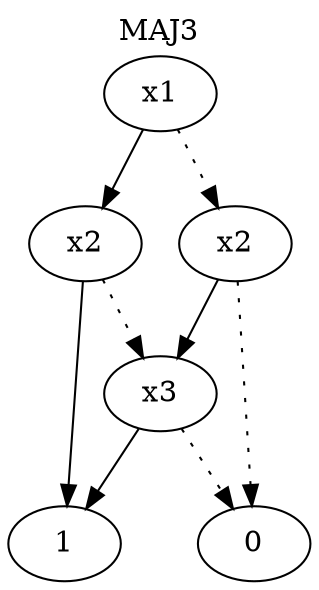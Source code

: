 digraph G {
labelloc="t"
label="MAJ3"
0 [label="0"]
1 [label="1"]
4 [label="x2"]
4 -> 2 [style=dotted]
4 -> 1
3 [label="x2"]
3 -> 0 [style=dotted]
3 -> 2
2 [label="x3"]
2 -> 0 [style=dotted]
2 -> 1
5 [label="x1"]
5 -> 3 [style=dotted]
5 -> 4
}